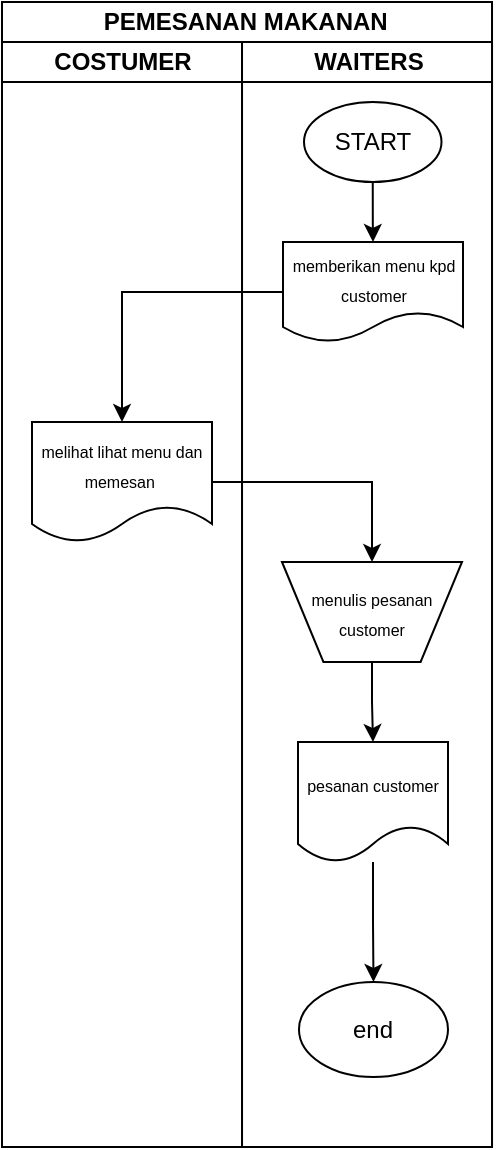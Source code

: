 <mxfile version="24.7.6">
  <diagram name="Page-1" id="TiUEHgqfJBGhYfre_K9S">
    <mxGraphModel dx="658" dy="408" grid="1" gridSize="10" guides="1" tooltips="1" connect="1" arrows="1" fold="1" page="1" pageScale="1" pageWidth="850" pageHeight="1100" math="0" shadow="0">
      <root>
        <mxCell id="0" />
        <mxCell id="1" parent="0" />
        <mxCell id="iQ4TSpvCuS7kMtAHbJux-5" value="PEMESANAN MAKANAN&amp;nbsp;" style="swimlane;childLayout=stackLayout;resizeParent=1;resizeParentMax=0;startSize=20;html=1;" vertex="1" parent="1">
          <mxGeometry x="240" y="60" width="245.01" height="572.5" as="geometry" />
        </mxCell>
        <mxCell id="iQ4TSpvCuS7kMtAHbJux-6" value="COSTUMER" style="swimlane;startSize=20;html=1;" vertex="1" parent="iQ4TSpvCuS7kMtAHbJux-5">
          <mxGeometry y="20" width="120.01" height="552.5" as="geometry" />
        </mxCell>
        <mxCell id="iQ4TSpvCuS7kMtAHbJux-25" value="&lt;span style=&quot;font-size: 8px;&quot;&gt;melihat lihat menu dan memesan&amp;nbsp;&lt;/span&gt;" style="shape=document;whiteSpace=wrap;html=1;boundedLbl=1;" vertex="1" parent="iQ4TSpvCuS7kMtAHbJux-6">
          <mxGeometry x="15" y="190" width="90" height="60" as="geometry" />
        </mxCell>
        <mxCell id="iQ4TSpvCuS7kMtAHbJux-7" value="WAITERS" style="swimlane;startSize=20;html=1;" vertex="1" parent="iQ4TSpvCuS7kMtAHbJux-5">
          <mxGeometry x="120.01" y="20" width="125.0" height="552.5" as="geometry" />
        </mxCell>
        <mxCell id="iQ4TSpvCuS7kMtAHbJux-40" value="" style="edgeStyle=orthogonalEdgeStyle;rounded=0;orthogonalLoop=1;jettySize=auto;html=1;" edge="1" parent="iQ4TSpvCuS7kMtAHbJux-7" source="iQ4TSpvCuS7kMtAHbJux-29" target="iQ4TSpvCuS7kMtAHbJux-39">
          <mxGeometry relative="1" as="geometry" />
        </mxCell>
        <mxCell id="iQ4TSpvCuS7kMtAHbJux-29" value="&lt;font style=&quot;font-size: 8px;&quot;&gt;menulis pesanan customer&lt;/font&gt;" style="verticalLabelPosition=middle;verticalAlign=middle;html=1;shape=trapezoid;perimeter=trapezoidPerimeter;whiteSpace=wrap;size=0.23;arcSize=10;flipV=1;labelPosition=center;align=center;" vertex="1" parent="iQ4TSpvCuS7kMtAHbJux-7">
          <mxGeometry x="19.99" y="260" width="90.01" height="50" as="geometry" />
        </mxCell>
        <mxCell id="iQ4TSpvCuS7kMtAHbJux-66" value="" style="edgeStyle=orthogonalEdgeStyle;rounded=0;orthogonalLoop=1;jettySize=auto;html=1;" edge="1" parent="iQ4TSpvCuS7kMtAHbJux-7" source="iQ4TSpvCuS7kMtAHbJux-39" target="iQ4TSpvCuS7kMtAHbJux-65">
          <mxGeometry relative="1" as="geometry" />
        </mxCell>
        <mxCell id="iQ4TSpvCuS7kMtAHbJux-39" value="&lt;font style=&quot;font-size: 8px;&quot;&gt;pesanan customer&lt;/font&gt;" style="shape=document;whiteSpace=wrap;html=1;boundedLbl=1;" vertex="1" parent="iQ4TSpvCuS7kMtAHbJux-7">
          <mxGeometry x="27.99" y="350" width="75" height="60" as="geometry" />
        </mxCell>
        <mxCell id="iQ4TSpvCuS7kMtAHbJux-64" style="edgeStyle=orthogonalEdgeStyle;rounded=0;orthogonalLoop=1;jettySize=auto;html=1;exitX=0.5;exitY=1;exitDx=0;exitDy=0;" edge="1" parent="iQ4TSpvCuS7kMtAHbJux-7" source="iQ4TSpvCuS7kMtAHbJux-9" target="iQ4TSpvCuS7kMtAHbJux-60">
          <mxGeometry relative="1" as="geometry" />
        </mxCell>
        <mxCell id="iQ4TSpvCuS7kMtAHbJux-9" value="START" style="ellipse;whiteSpace=wrap;html=1;" vertex="1" parent="iQ4TSpvCuS7kMtAHbJux-7">
          <mxGeometry x="30.99" y="30" width="68.75" height="40" as="geometry" />
        </mxCell>
        <mxCell id="iQ4TSpvCuS7kMtAHbJux-60" value="&lt;font style=&quot;font-size: 8px;&quot;&gt;memberikan menu kpd customer&lt;/font&gt;" style="shape=document;whiteSpace=wrap;html=1;boundedLbl=1;" vertex="1" parent="iQ4TSpvCuS7kMtAHbJux-7">
          <mxGeometry x="20.49" y="100" width="90" height="50" as="geometry" />
        </mxCell>
        <mxCell id="iQ4TSpvCuS7kMtAHbJux-65" value="end" style="ellipse;whiteSpace=wrap;html=1;" vertex="1" parent="iQ4TSpvCuS7kMtAHbJux-7">
          <mxGeometry x="28.48" y="470" width="74.51" height="47.5" as="geometry" />
        </mxCell>
        <mxCell id="iQ4TSpvCuS7kMtAHbJux-30" value="" style="edgeStyle=orthogonalEdgeStyle;rounded=0;orthogonalLoop=1;jettySize=auto;html=1;" edge="1" parent="iQ4TSpvCuS7kMtAHbJux-5" source="iQ4TSpvCuS7kMtAHbJux-25" target="iQ4TSpvCuS7kMtAHbJux-29">
          <mxGeometry relative="1" as="geometry" />
        </mxCell>
        <mxCell id="iQ4TSpvCuS7kMtAHbJux-61" style="edgeStyle=orthogonalEdgeStyle;rounded=0;orthogonalLoop=1;jettySize=auto;html=1;entryX=0.5;entryY=0;entryDx=0;entryDy=0;" edge="1" parent="iQ4TSpvCuS7kMtAHbJux-5" source="iQ4TSpvCuS7kMtAHbJux-60" target="iQ4TSpvCuS7kMtAHbJux-25">
          <mxGeometry relative="1" as="geometry" />
        </mxCell>
      </root>
    </mxGraphModel>
  </diagram>
</mxfile>
